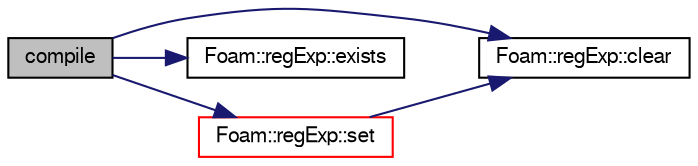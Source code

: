digraph "compile"
{
  bgcolor="transparent";
  edge [fontname="FreeSans",fontsize="10",labelfontname="FreeSans",labelfontsize="10"];
  node [fontname="FreeSans",fontsize="10",shape=record];
  rankdir="LR";
  Node51 [label="compile",height=0.2,width=0.4,color="black", fillcolor="grey75", style="filled", fontcolor="black"];
  Node51 -> Node52 [color="midnightblue",fontsize="10",style="solid",fontname="FreeSans"];
  Node52 [label="Foam::regExp::clear",height=0.2,width=0.4,color="black",URL="$a28538.html#a216aa851b887319029f25340267e59cb",tooltip="Release precompiled expression. "];
  Node51 -> Node53 [color="midnightblue",fontsize="10",style="solid",fontname="FreeSans"];
  Node53 [label="Foam::regExp::exists",height=0.2,width=0.4,color="black",URL="$a28538.html#aa7d8623150e6d43ab4bf7493aa8cbc1a",tooltip="Does a precompiled expression exist? "];
  Node51 -> Node54 [color="midnightblue",fontsize="10",style="solid",fontname="FreeSans"];
  Node54 [label="Foam::regExp::set",height=0.2,width=0.4,color="red",URL="$a28538.html#ac721bd3ae303c4a7f63a10f2c7be6c9c",tooltip="Compile pattern into a regular expression, optionally ignoring. "];
  Node54 -> Node52 [color="midnightblue",fontsize="10",style="solid",fontname="FreeSans"];
}
